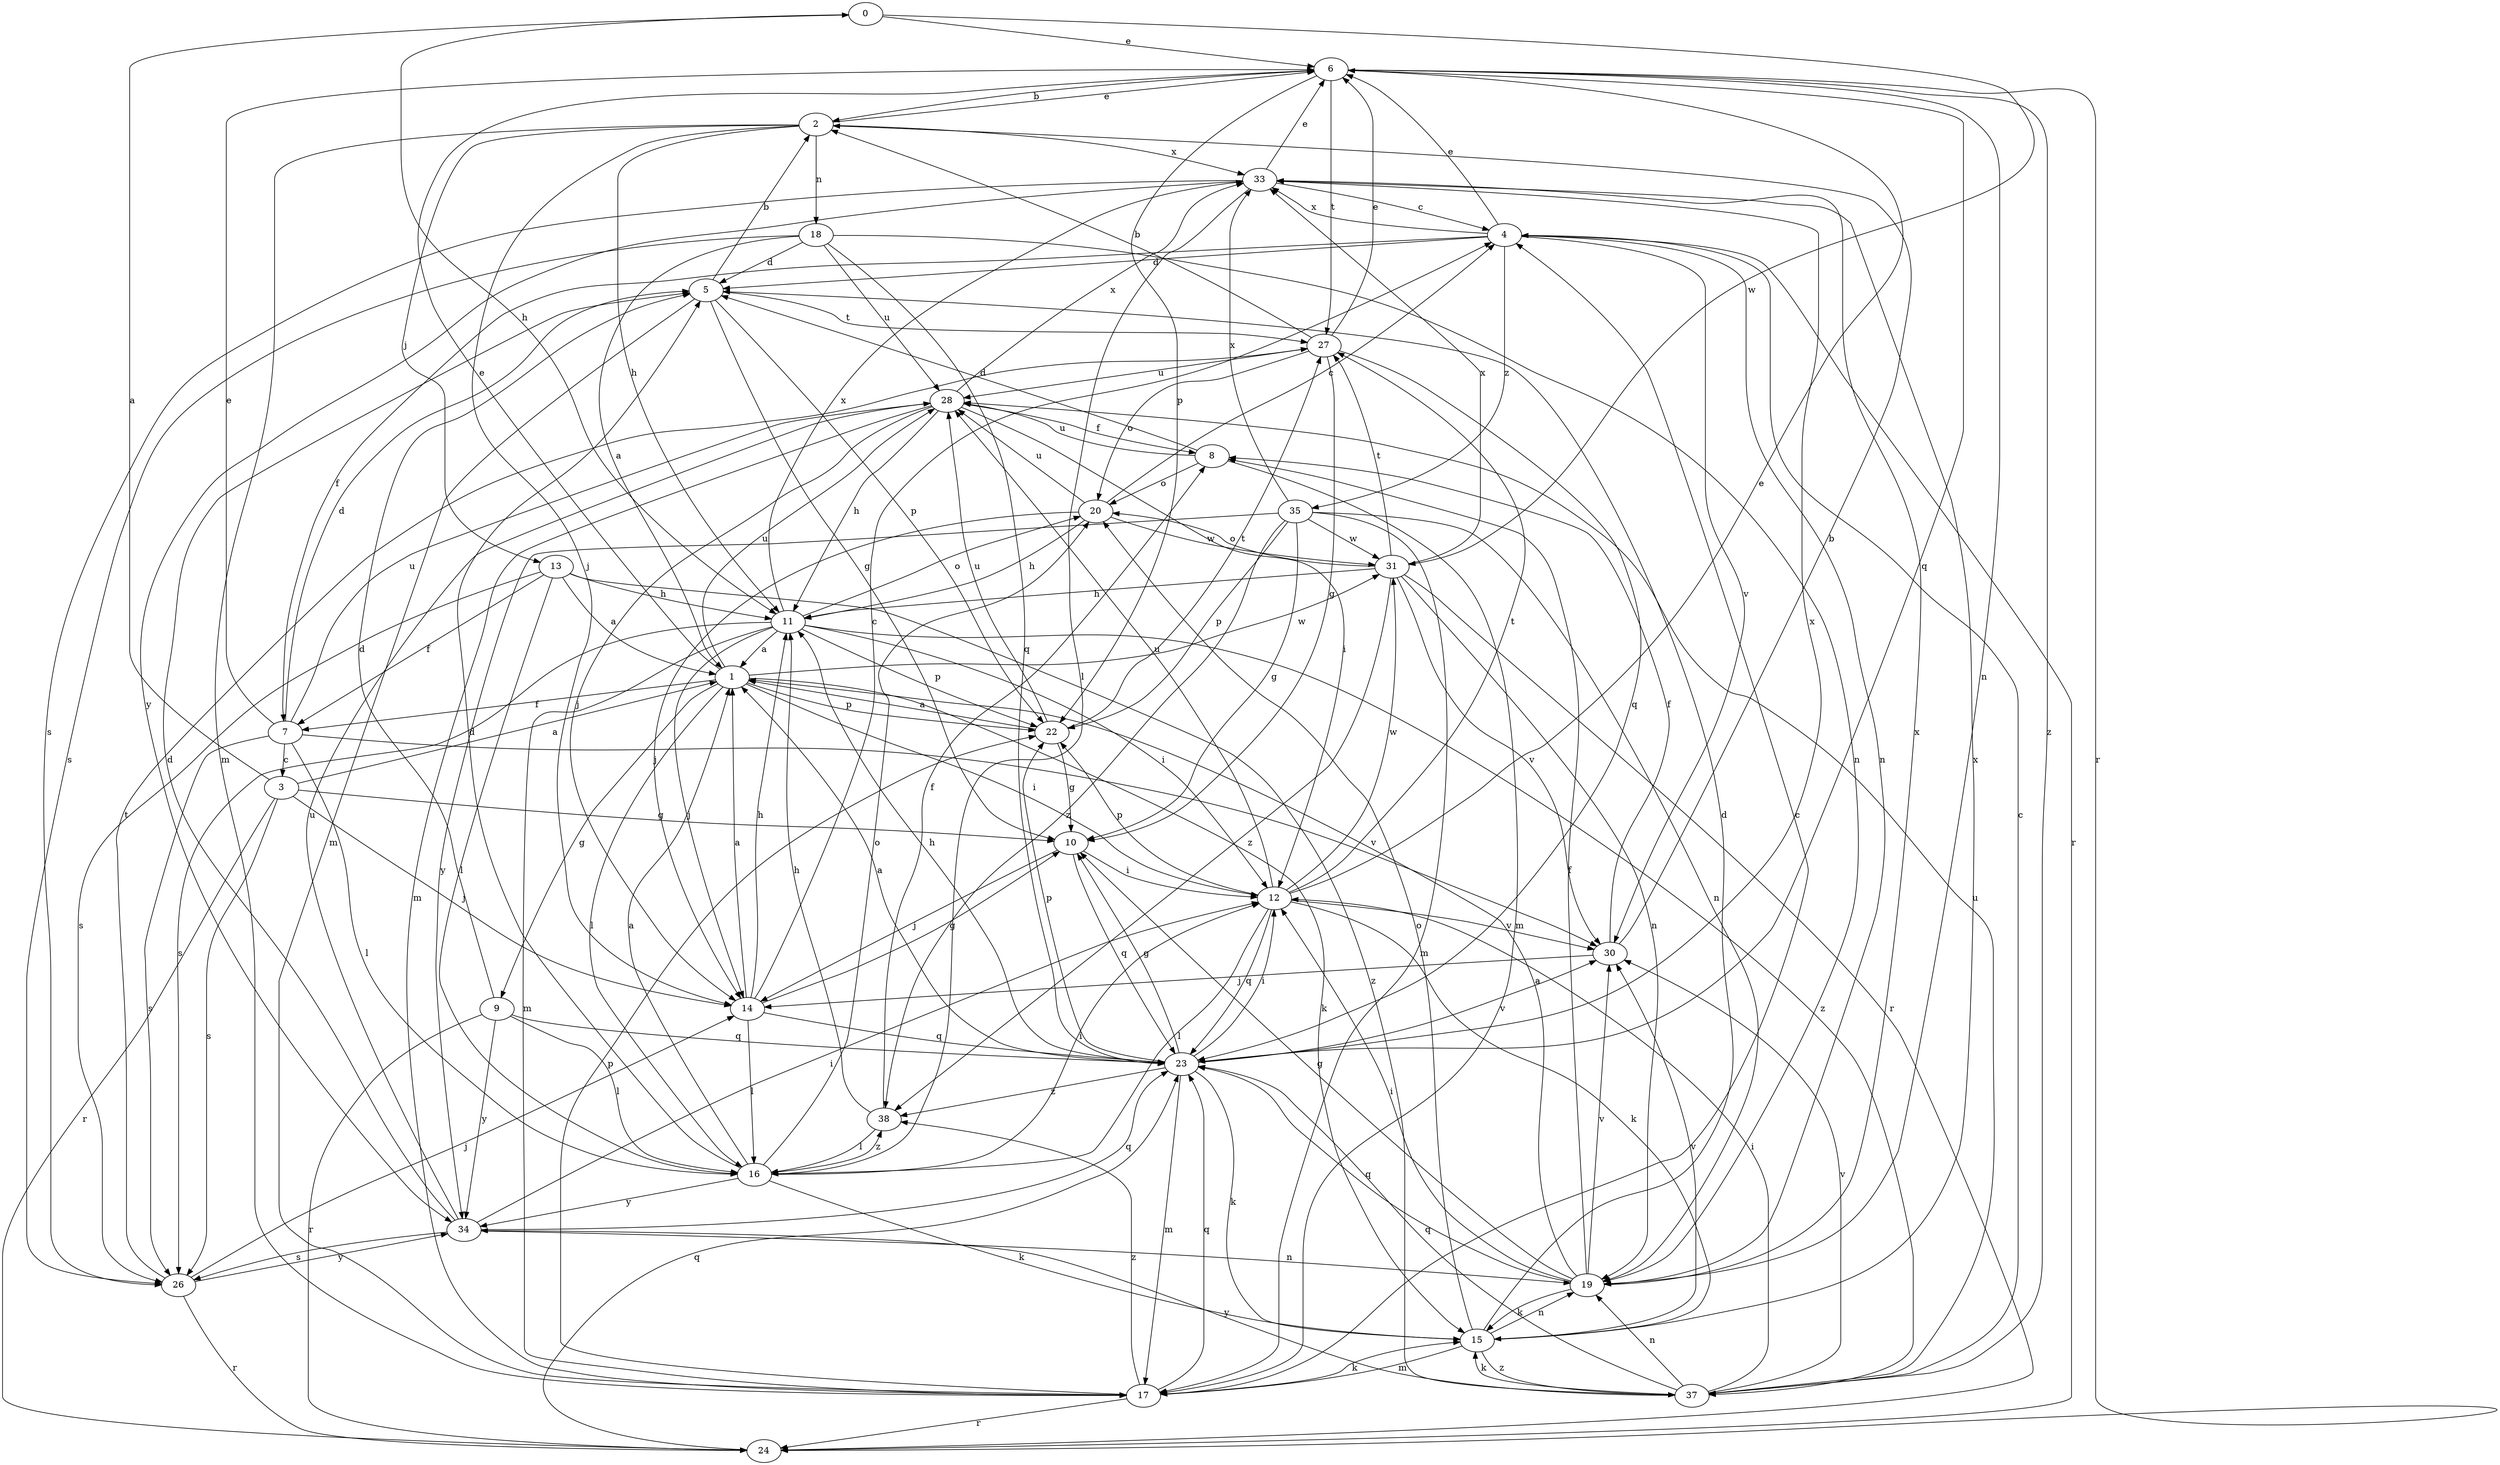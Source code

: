 strict digraph  {
0;
1;
2;
3;
4;
5;
6;
7;
8;
9;
10;
11;
12;
13;
14;
15;
16;
17;
18;
19;
20;
22;
23;
24;
26;
27;
28;
30;
31;
33;
34;
35;
37;
38;
0 -> 6  [label=e];
0 -> 11  [label=h];
0 -> 31  [label=w];
1 -> 6  [label=e];
1 -> 7  [label=f];
1 -> 9  [label=g];
1 -> 12  [label=i];
1 -> 15  [label=k];
1 -> 16  [label=l];
1 -> 22  [label=p];
1 -> 28  [label=u];
1 -> 31  [label=w];
2 -> 6  [label=e];
2 -> 11  [label=h];
2 -> 13  [label=j];
2 -> 14  [label=j];
2 -> 17  [label=m];
2 -> 18  [label=n];
2 -> 33  [label=x];
3 -> 0  [label=a];
3 -> 1  [label=a];
3 -> 10  [label=g];
3 -> 14  [label=j];
3 -> 24  [label=r];
3 -> 26  [label=s];
4 -> 5  [label=d];
4 -> 6  [label=e];
4 -> 7  [label=f];
4 -> 19  [label=n];
4 -> 24  [label=r];
4 -> 30  [label=v];
4 -> 33  [label=x];
4 -> 35  [label=z];
5 -> 2  [label=b];
5 -> 10  [label=g];
5 -> 17  [label=m];
5 -> 22  [label=p];
5 -> 27  [label=t];
6 -> 2  [label=b];
6 -> 19  [label=n];
6 -> 22  [label=p];
6 -> 23  [label=q];
6 -> 24  [label=r];
6 -> 27  [label=t];
6 -> 37  [label=z];
7 -> 3  [label=c];
7 -> 5  [label=d];
7 -> 6  [label=e];
7 -> 16  [label=l];
7 -> 26  [label=s];
7 -> 28  [label=u];
7 -> 30  [label=v];
8 -> 5  [label=d];
8 -> 17  [label=m];
8 -> 20  [label=o];
8 -> 28  [label=u];
9 -> 5  [label=d];
9 -> 16  [label=l];
9 -> 23  [label=q];
9 -> 24  [label=r];
9 -> 34  [label=y];
10 -> 12  [label=i];
10 -> 14  [label=j];
10 -> 23  [label=q];
11 -> 1  [label=a];
11 -> 12  [label=i];
11 -> 14  [label=j];
11 -> 17  [label=m];
11 -> 20  [label=o];
11 -> 22  [label=p];
11 -> 26  [label=s];
11 -> 33  [label=x];
11 -> 37  [label=z];
12 -> 6  [label=e];
12 -> 15  [label=k];
12 -> 16  [label=l];
12 -> 22  [label=p];
12 -> 23  [label=q];
12 -> 27  [label=t];
12 -> 28  [label=u];
12 -> 30  [label=v];
12 -> 31  [label=w];
13 -> 1  [label=a];
13 -> 7  [label=f];
13 -> 11  [label=h];
13 -> 16  [label=l];
13 -> 26  [label=s];
13 -> 37  [label=z];
14 -> 1  [label=a];
14 -> 4  [label=c];
14 -> 10  [label=g];
14 -> 11  [label=h];
14 -> 16  [label=l];
14 -> 23  [label=q];
15 -> 5  [label=d];
15 -> 17  [label=m];
15 -> 19  [label=n];
15 -> 20  [label=o];
15 -> 30  [label=v];
15 -> 33  [label=x];
15 -> 37  [label=z];
16 -> 1  [label=a];
16 -> 5  [label=d];
16 -> 12  [label=i];
16 -> 15  [label=k];
16 -> 20  [label=o];
16 -> 34  [label=y];
16 -> 38  [label=z];
17 -> 4  [label=c];
17 -> 15  [label=k];
17 -> 22  [label=p];
17 -> 23  [label=q];
17 -> 24  [label=r];
17 -> 38  [label=z];
18 -> 1  [label=a];
18 -> 5  [label=d];
18 -> 19  [label=n];
18 -> 23  [label=q];
18 -> 26  [label=s];
18 -> 28  [label=u];
19 -> 1  [label=a];
19 -> 8  [label=f];
19 -> 10  [label=g];
19 -> 12  [label=i];
19 -> 15  [label=k];
19 -> 23  [label=q];
19 -> 30  [label=v];
19 -> 33  [label=x];
20 -> 4  [label=c];
20 -> 11  [label=h];
20 -> 14  [label=j];
20 -> 28  [label=u];
20 -> 31  [label=w];
22 -> 1  [label=a];
22 -> 10  [label=g];
22 -> 27  [label=t];
22 -> 28  [label=u];
23 -> 1  [label=a];
23 -> 10  [label=g];
23 -> 11  [label=h];
23 -> 12  [label=i];
23 -> 15  [label=k];
23 -> 17  [label=m];
23 -> 22  [label=p];
23 -> 30  [label=v];
23 -> 33  [label=x];
23 -> 38  [label=z];
24 -> 23  [label=q];
26 -> 14  [label=j];
26 -> 24  [label=r];
26 -> 27  [label=t];
26 -> 34  [label=y];
27 -> 2  [label=b];
27 -> 6  [label=e];
27 -> 10  [label=g];
27 -> 20  [label=o];
27 -> 23  [label=q];
27 -> 28  [label=u];
28 -> 8  [label=f];
28 -> 11  [label=h];
28 -> 12  [label=i];
28 -> 14  [label=j];
28 -> 17  [label=m];
28 -> 33  [label=x];
30 -> 2  [label=b];
30 -> 8  [label=f];
30 -> 14  [label=j];
31 -> 11  [label=h];
31 -> 19  [label=n];
31 -> 20  [label=o];
31 -> 24  [label=r];
31 -> 27  [label=t];
31 -> 30  [label=v];
31 -> 33  [label=x];
31 -> 38  [label=z];
33 -> 4  [label=c];
33 -> 6  [label=e];
33 -> 16  [label=l];
33 -> 26  [label=s];
33 -> 34  [label=y];
34 -> 5  [label=d];
34 -> 12  [label=i];
34 -> 19  [label=n];
34 -> 23  [label=q];
34 -> 26  [label=s];
34 -> 28  [label=u];
35 -> 10  [label=g];
35 -> 17  [label=m];
35 -> 19  [label=n];
35 -> 22  [label=p];
35 -> 31  [label=w];
35 -> 33  [label=x];
35 -> 34  [label=y];
35 -> 38  [label=z];
37 -> 4  [label=c];
37 -> 12  [label=i];
37 -> 15  [label=k];
37 -> 19  [label=n];
37 -> 23  [label=q];
37 -> 28  [label=u];
37 -> 30  [label=v];
37 -> 34  [label=y];
38 -> 8  [label=f];
38 -> 11  [label=h];
38 -> 16  [label=l];
}
